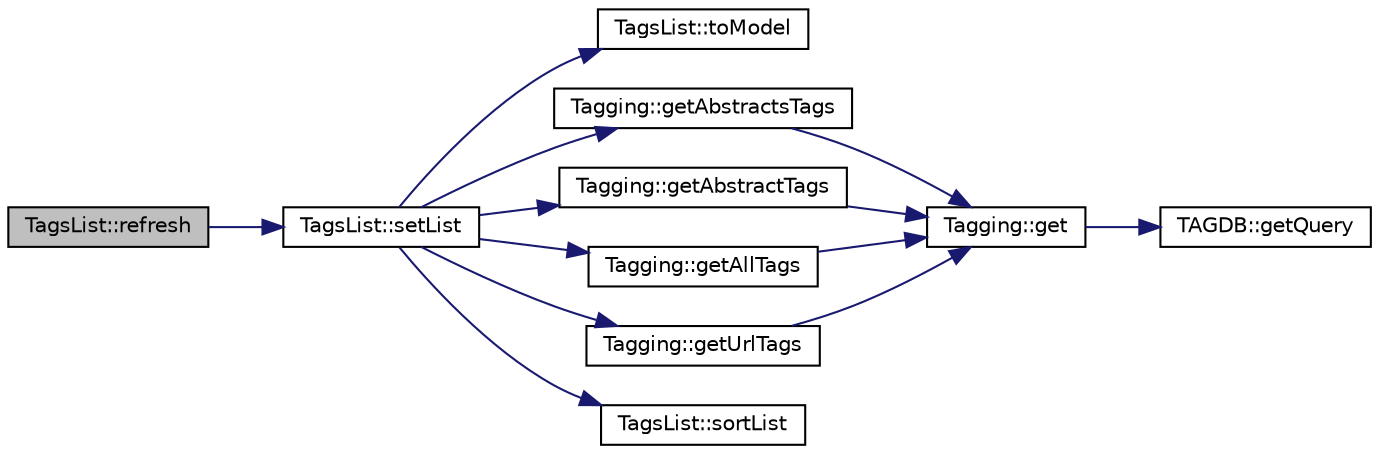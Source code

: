 digraph "TagsList::refresh"
{
 // INTERACTIVE_SVG=YES
 // LATEX_PDF_SIZE
  edge [fontname="Helvetica",fontsize="10",labelfontname="Helvetica",labelfontsize="10"];
  node [fontname="Helvetica",fontsize="10",shape=record];
  rankdir="LR";
  Node117 [label="TagsList::refresh",height=0.2,width=0.4,color="black", fillcolor="grey75", style="filled", fontcolor="black",tooltip=" "];
  Node117 -> Node118 [color="midnightblue",fontsize="10",style="solid",fontname="Helvetica"];
  Node118 [label="TagsList::setList",height=0.2,width=0.4,color="black", fillcolor="white", style="filled",URL="$class_tags_list.html#a13fb8edfb92eeb1bebd48c38575ec6d7",tooltip=" "];
  Node118 -> Node119 [color="midnightblue",fontsize="10",style="solid",fontname="Helvetica"];
  Node119 [label="TagsList::toModel",height=0.2,width=0.4,color="black", fillcolor="white", style="filled",URL="$class_tags_list.html#a6fda91aa4dd161d93f968fe83b11e66e",tooltip=" "];
  Node118 -> Node120 [color="midnightblue",fontsize="10",style="solid",fontname="Helvetica"];
  Node120 [label="Tagging::getAbstractsTags",height=0.2,width=0.4,color="black", fillcolor="white", style="filled",URL="$class_tagging.html#aefeb5aaac2ffa1ae9863fb839842b640",tooltip=" "];
  Node120 -> Node121 [color="midnightblue",fontsize="10",style="solid",fontname="Helvetica"];
  Node121 [label="Tagging::get",height=0.2,width=0.4,color="black", fillcolor="white", style="filled",URL="$class_tagging.html#a31eafb22f7c6343f6a6e1a60c0b46d1b",tooltip=" "];
  Node121 -> Node122 [color="midnightblue",fontsize="10",style="solid",fontname="Helvetica"];
  Node122 [label="TAGDB::getQuery",height=0.2,width=0.4,color="black", fillcolor="white", style="filled",URL="$class_t_a_g_d_b.html#ae90d363ffa72013cdfe742c606888432",tooltip=" "];
  Node118 -> Node123 [color="midnightblue",fontsize="10",style="solid",fontname="Helvetica"];
  Node123 [label="Tagging::getAbstractTags",height=0.2,width=0.4,color="black", fillcolor="white", style="filled",URL="$class_tagging.html#afdb3ddcdbef1330e7ade9fb4c929d9b0",tooltip=" "];
  Node123 -> Node121 [color="midnightblue",fontsize="10",style="solid",fontname="Helvetica"];
  Node118 -> Node124 [color="midnightblue",fontsize="10",style="solid",fontname="Helvetica"];
  Node124 [label="Tagging::getAllTags",height=0.2,width=0.4,color="black", fillcolor="white", style="filled",URL="$class_tagging.html#a8a39609e4d070f9b621dca7261c37e2c",tooltip=" "];
  Node124 -> Node121 [color="midnightblue",fontsize="10",style="solid",fontname="Helvetica"];
  Node118 -> Node125 [color="midnightblue",fontsize="10",style="solid",fontname="Helvetica"];
  Node125 [label="Tagging::getUrlTags",height=0.2,width=0.4,color="black", fillcolor="white", style="filled",URL="$class_tagging.html#aa1d8d4da14e96cbf6a42cacc37e18a52",tooltip=" "];
  Node125 -> Node121 [color="midnightblue",fontsize="10",style="solid",fontname="Helvetica"];
  Node118 -> Node126 [color="midnightblue",fontsize="10",style="solid",fontname="Helvetica"];
  Node126 [label="TagsList::sortList",height=0.2,width=0.4,color="black", fillcolor="white", style="filled",URL="$class_tags_list.html#a0ffd288ebbda25657f9024a62fa91e9d",tooltip=" "];
}
